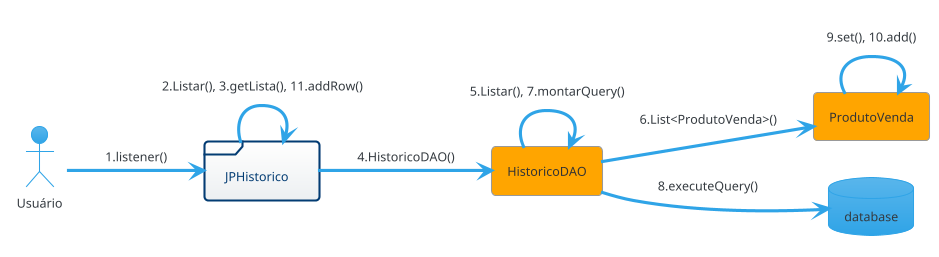 @startuml
!theme cerulean
left to right direction

actor Usuário
agent ProdutoVenda
database database
frame JPHistorico
agent HistoricoDAO

Usuário --> JPHistorico : 1.listener()
JPHistorico --> JPHistorico : 2.Listar(), 3.getLista(), 11.addRow()
JPHistorico --> HistoricoDAO : 4.HistoricoDAO()
HistoricoDAO --> HistoricoDAO : 5.Listar(), 7.montarQuery()
HistoricoDAO --> database : 8.executeQuery()
HistoricoDAO --> ProdutoVenda : 6.List<ProdutoVenda>()
ProdutoVenda --> ProdutoVenda : 9.set(), 10.add()
@enduml